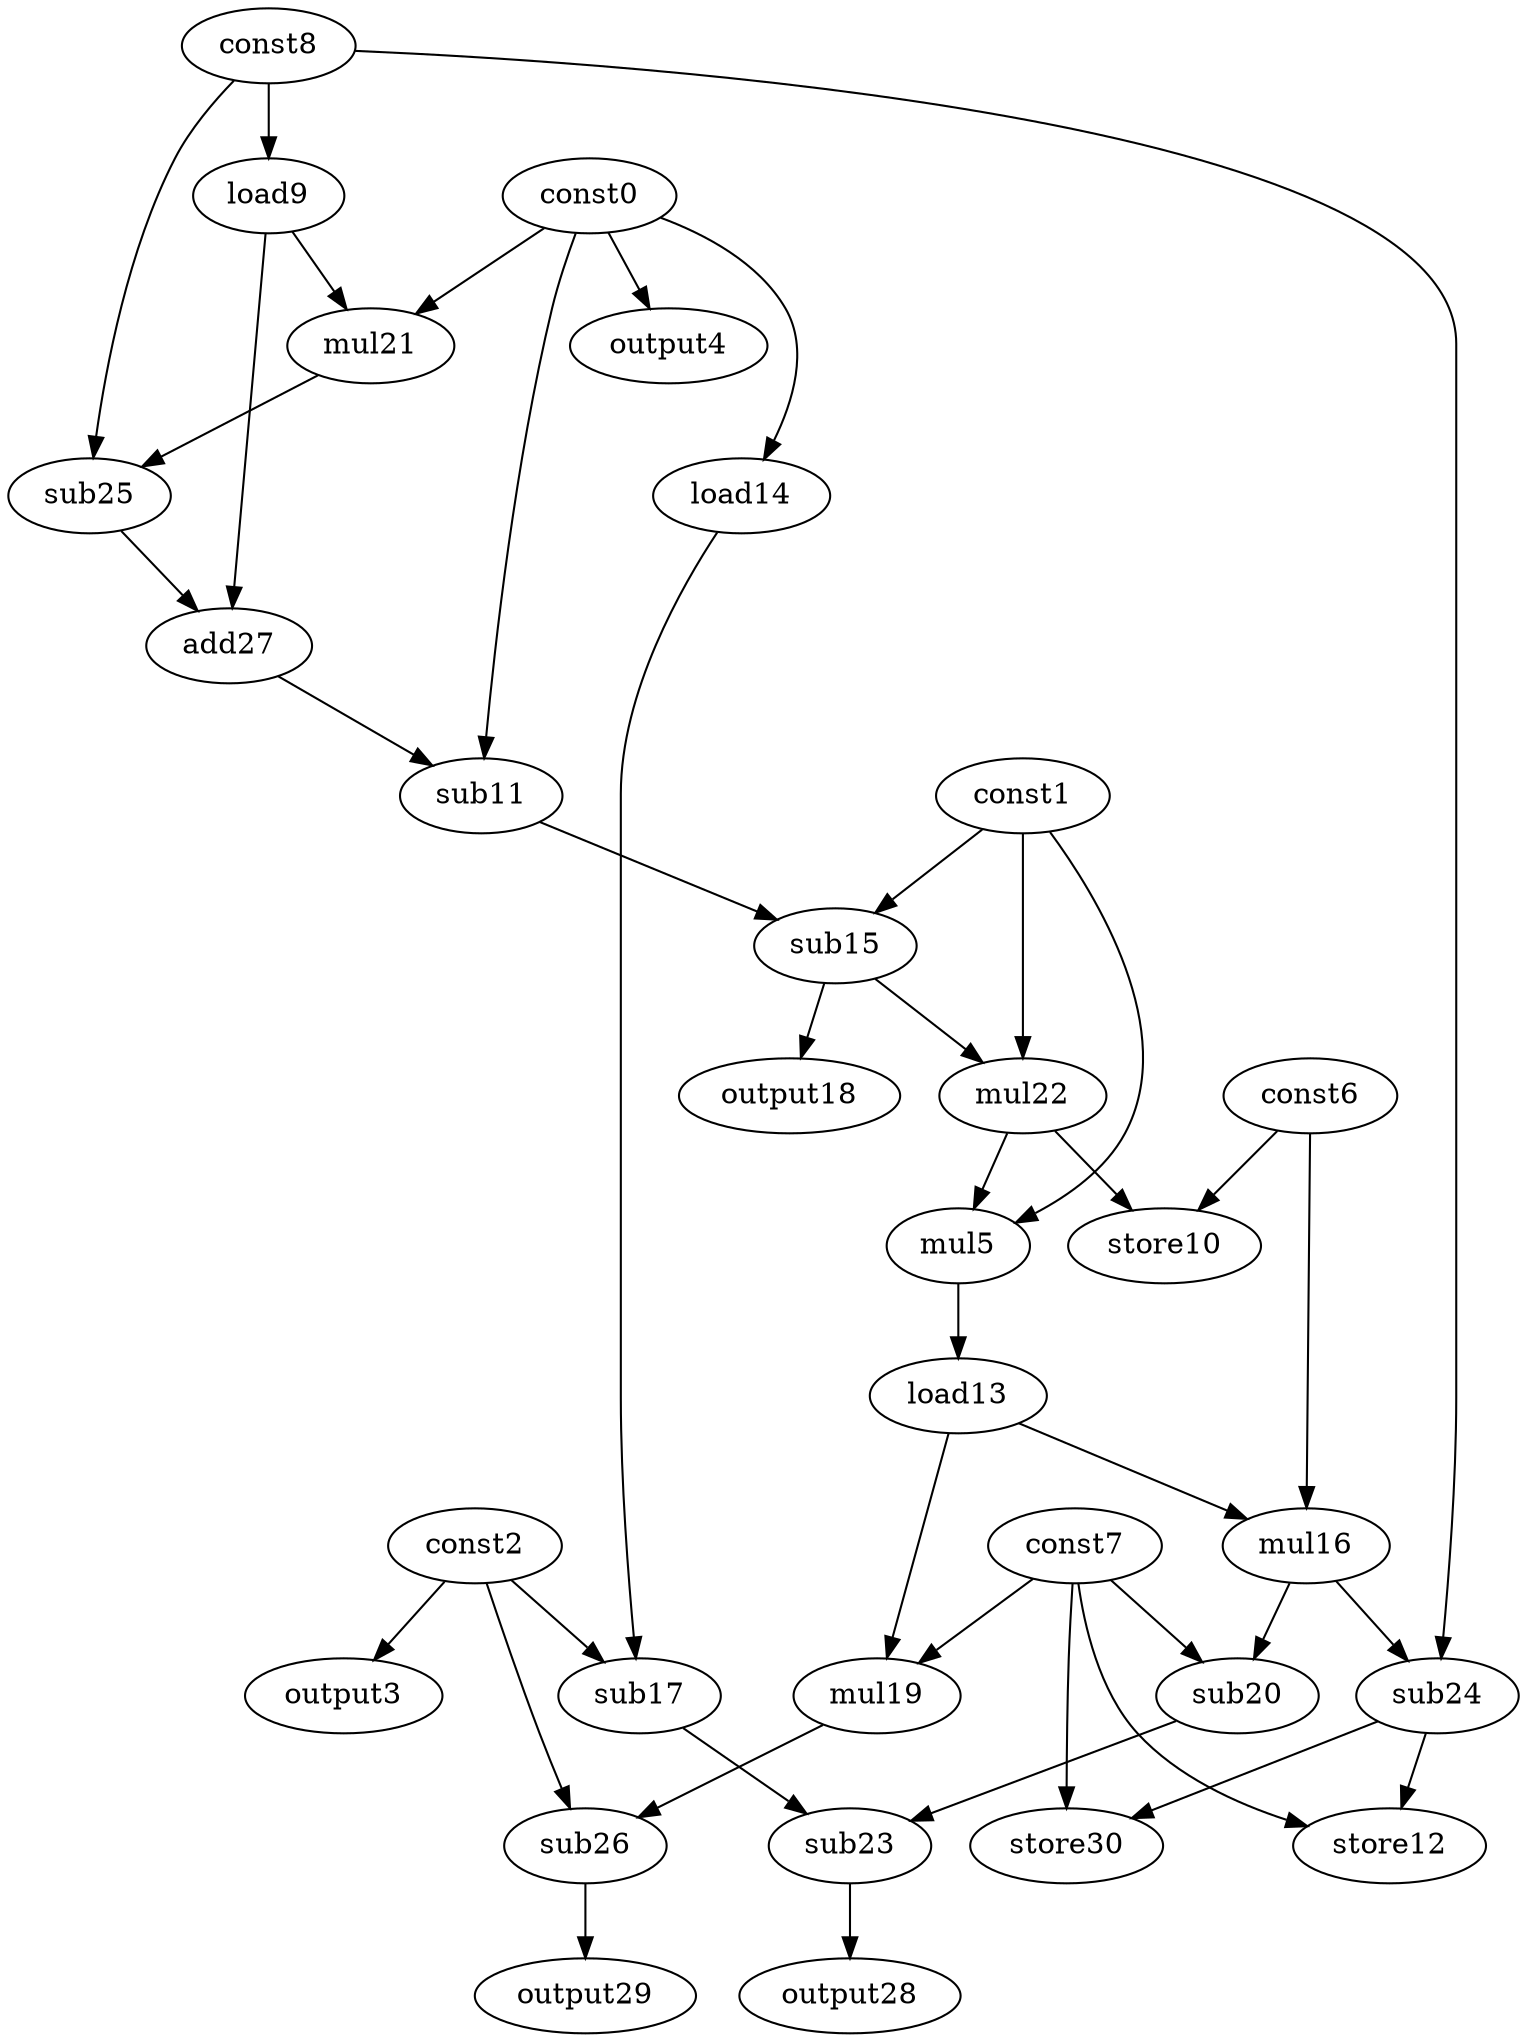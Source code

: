 digraph G { 
const0[opcode=const]; 
const1[opcode=const]; 
const2[opcode=const]; 
output3[opcode=output]; 
output4[opcode=output]; 
mul5[opcode=mul]; 
const6[opcode=const]; 
const7[opcode=const]; 
const8[opcode=const]; 
load9[opcode=load]; 
store10[opcode=store]; 
sub11[opcode=sub]; 
store12[opcode=store]; 
load13[opcode=load]; 
load14[opcode=load]; 
sub15[opcode=sub]; 
mul16[opcode=mul]; 
sub17[opcode=sub]; 
output18[opcode=output]; 
mul19[opcode=mul]; 
sub20[opcode=sub]; 
mul21[opcode=mul]; 
mul22[opcode=mul]; 
sub23[opcode=sub]; 
sub24[opcode=sub]; 
sub25[opcode=sub]; 
sub26[opcode=sub]; 
add27[opcode=add]; 
output28[opcode=output]; 
output29[opcode=output]; 
store30[opcode=store]; 
const2->output3[operand=0];
const0->output4[operand=0];
const8->load9[operand=0];
const0->load14[operand=0];
const2->sub17[operand=0];
load14->sub17[operand=1];
const0->mul21[operand=0];
load9->mul21[operand=1];
const8->sub25[operand=0];
mul21->sub25[operand=1];
sub25->add27[operand=0];
load9->add27[operand=1];
const0->sub11[operand=0];
add27->sub11[operand=1];
const1->sub15[operand=0];
sub11->sub15[operand=1];
sub15->output18[operand=0];
const1->mul22[operand=0];
sub15->mul22[operand=1];
const1->mul5[operand=0];
mul22->mul5[operand=1];
const6->store10[operand=0];
mul22->store10[operand=1];
mul5->load13[operand=0];
load13->mul16[operand=0];
const6->mul16[operand=1];
load13->mul19[operand=0];
const7->mul19[operand=1];
mul16->sub20[operand=0];
const7->sub20[operand=1];
mul16->sub24[operand=0];
const8->sub24[operand=1];
const2->sub26[operand=0];
mul19->sub26[operand=1];
sub24->store12[operand=0];
const7->store12[operand=1];
sub17->sub23[operand=0];
sub20->sub23[operand=1];
sub26->output29[operand=0];
sub24->store30[operand=0];
const7->store30[operand=1];
sub23->output28[operand=0];
}
